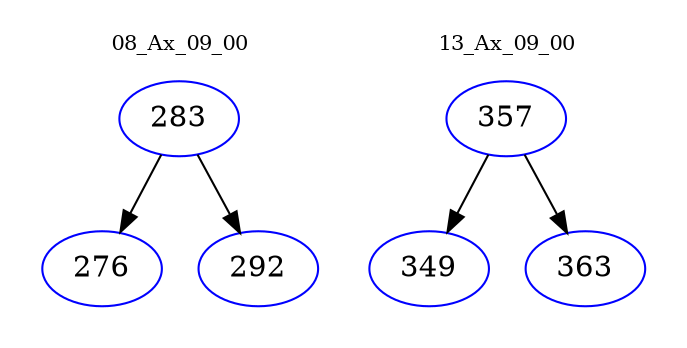 digraph{
subgraph cluster_0 {
color = white
label = "08_Ax_09_00";
fontsize=10;
T0_283 [label="283", color="blue"]
T0_283 -> T0_276 [color="black"]
T0_276 [label="276", color="blue"]
T0_283 -> T0_292 [color="black"]
T0_292 [label="292", color="blue"]
}
subgraph cluster_1 {
color = white
label = "13_Ax_09_00";
fontsize=10;
T1_357 [label="357", color="blue"]
T1_357 -> T1_349 [color="black"]
T1_349 [label="349", color="blue"]
T1_357 -> T1_363 [color="black"]
T1_363 [label="363", color="blue"]
}
}
